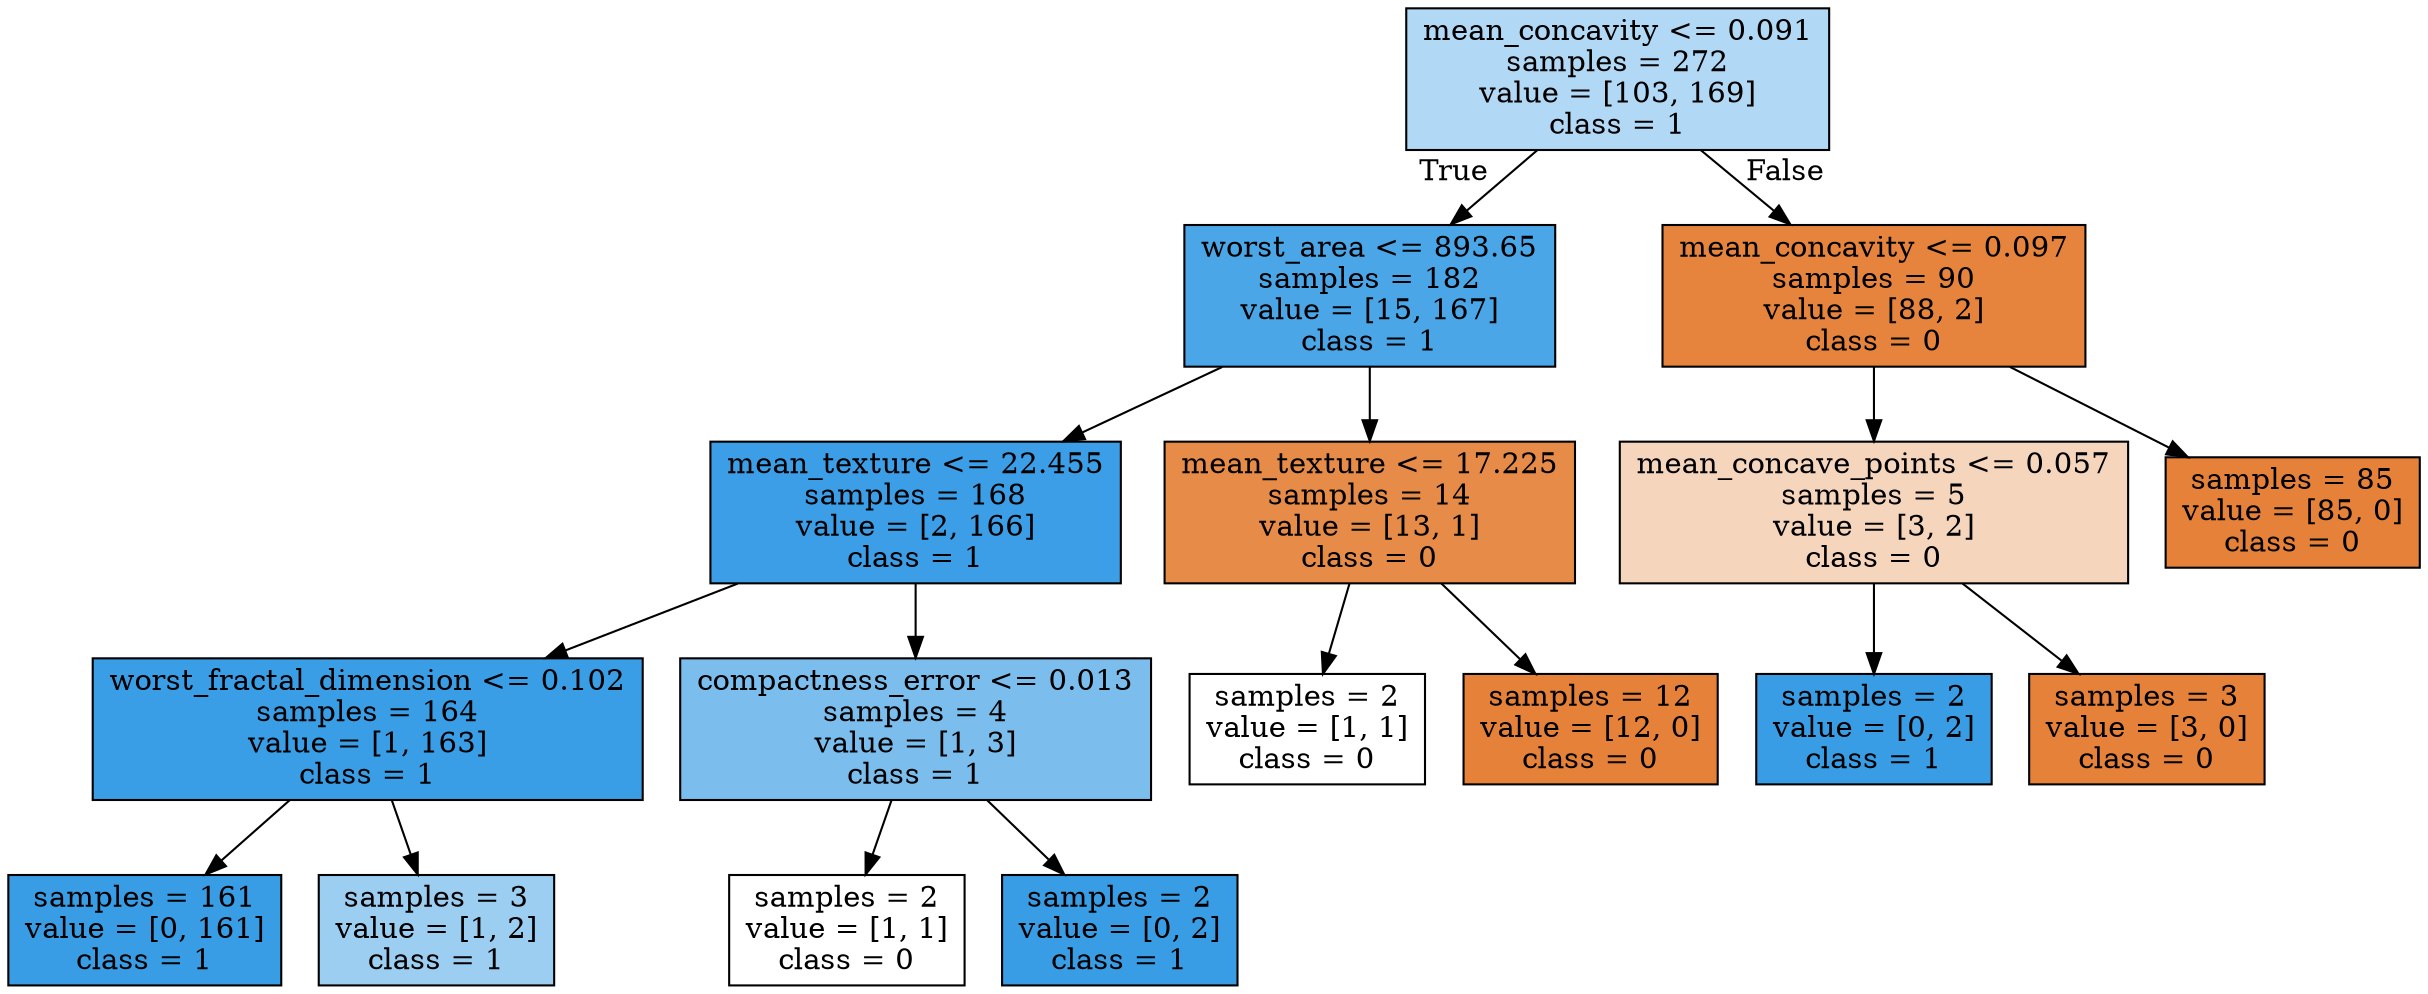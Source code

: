 digraph Tree {
node [shape=box, style="filled", color="black"] ;
0 [label="mean_concavity <= 0.091\nsamples = 272\nvalue = [103, 169]\nclass = 1", fillcolor="#399de564"] ;
1 [label="worst_area <= 893.65\nsamples = 182\nvalue = [15, 167]\nclass = 1", fillcolor="#399de5e8"] ;
0 -> 1 [labeldistance=2.5, labelangle=45, headlabel="True"] ;
2 [label="mean_texture <= 22.455\nsamples = 168\nvalue = [2, 166]\nclass = 1", fillcolor="#399de5fc"] ;
1 -> 2 ;
3 [label="worst_fractal_dimension <= 0.102\nsamples = 164\nvalue = [1, 163]\nclass = 1", fillcolor="#399de5fd"] ;
2 -> 3 ;
4 [label="samples = 161\nvalue = [0, 161]\nclass = 1", fillcolor="#399de5ff"] ;
3 -> 4 ;
5 [label="samples = 3\nvalue = [1, 2]\nclass = 1", fillcolor="#399de57f"] ;
3 -> 5 ;
6 [label="compactness_error <= 0.013\nsamples = 4\nvalue = [1, 3]\nclass = 1", fillcolor="#399de5aa"] ;
2 -> 6 ;
7 [label="samples = 2\nvalue = [1, 1]\nclass = 0", fillcolor="#e5813900"] ;
6 -> 7 ;
8 [label="samples = 2\nvalue = [0, 2]\nclass = 1", fillcolor="#399de5ff"] ;
6 -> 8 ;
9 [label="mean_texture <= 17.225\nsamples = 14\nvalue = [13, 1]\nclass = 0", fillcolor="#e58139eb"] ;
1 -> 9 ;
10 [label="samples = 2\nvalue = [1, 1]\nclass = 0", fillcolor="#e5813900"] ;
9 -> 10 ;
11 [label="samples = 12\nvalue = [12, 0]\nclass = 0", fillcolor="#e58139ff"] ;
9 -> 11 ;
12 [label="mean_concavity <= 0.097\nsamples = 90\nvalue = [88, 2]\nclass = 0", fillcolor="#e58139f9"] ;
0 -> 12 [labeldistance=2.5, labelangle=-45, headlabel="False"] ;
13 [label="mean_concave_points <= 0.057\nsamples = 5\nvalue = [3, 2]\nclass = 0", fillcolor="#e5813955"] ;
12 -> 13 ;
14 [label="samples = 2\nvalue = [0, 2]\nclass = 1", fillcolor="#399de5ff"] ;
13 -> 14 ;
15 [label="samples = 3\nvalue = [3, 0]\nclass = 0", fillcolor="#e58139ff"] ;
13 -> 15 ;
16 [label="samples = 85\nvalue = [85, 0]\nclass = 0", fillcolor="#e58139ff"] ;
12 -> 16 ;
}